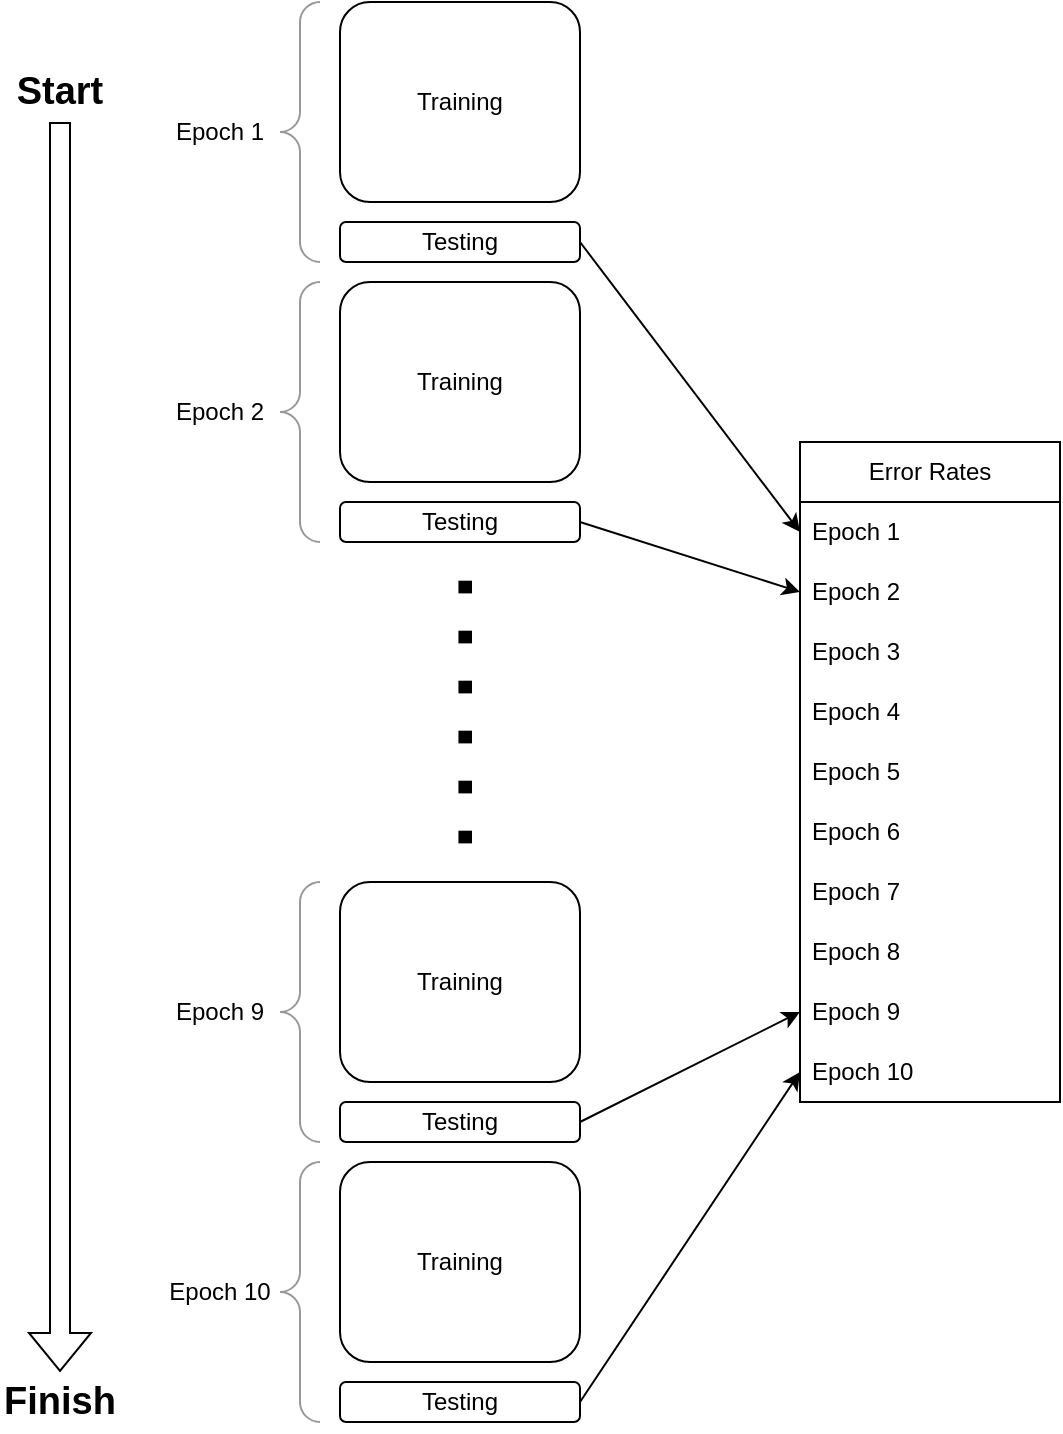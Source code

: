 <mxfile version="26.2.2">
  <diagram name="Page-1" id="ZAPmmlPO3QsdwzORGH0c">
    <mxGraphModel dx="478" dy="659" grid="0" gridSize="10" guides="1" tooltips="1" connect="1" arrows="1" fold="1" page="1" pageScale="1" pageWidth="1100" pageHeight="850" math="0" shadow="0">
      <root>
        <mxCell id="0" />
        <mxCell id="1" parent="0" />
        <mxCell id="-B9MNE3ay_jZBBcZYDVX-1" value="Training" style="rounded=1;whiteSpace=wrap;html=1;" parent="1" vertex="1">
          <mxGeometry x="270" y="120" width="120" height="100" as="geometry" />
        </mxCell>
        <mxCell id="-B9MNE3ay_jZBBcZYDVX-2" value="Testing" style="rounded=1;whiteSpace=wrap;html=1;" parent="1" vertex="1">
          <mxGeometry x="270" y="230" width="120" height="20" as="geometry" />
        </mxCell>
        <mxCell id="-B9MNE3ay_jZBBcZYDVX-3" value="" style="labelPosition=right;align=left;strokeWidth=1;shape=mxgraph.mockup.markup.curlyBrace;html=1;shadow=0;dashed=0;strokeColor=#999999;direction=north;" parent="1" vertex="1">
          <mxGeometry x="240" y="120" width="20" height="130" as="geometry" />
        </mxCell>
        <mxCell id="-B9MNE3ay_jZBBcZYDVX-4" value="Epoch 1" style="text;html=1;align=center;verticalAlign=middle;whiteSpace=wrap;rounded=0;" parent="1" vertex="1">
          <mxGeometry x="180" y="170" width="60" height="30" as="geometry" />
        </mxCell>
        <mxCell id="-B9MNE3ay_jZBBcZYDVX-5" value="" style="endArrow=classic;html=1;rounded=0;exitX=1;exitY=0.5;exitDx=0;exitDy=0;entryX=0;entryY=0.5;entryDx=0;entryDy=0;" parent="1" source="-B9MNE3ay_jZBBcZYDVX-2" target="-B9MNE3ay_jZBBcZYDVX-8" edge="1">
          <mxGeometry width="50" height="50" relative="1" as="geometry">
            <mxPoint x="520" y="360" as="sourcePoint" />
            <mxPoint x="480" y="360" as="targetPoint" />
          </mxGeometry>
        </mxCell>
        <mxCell id="-B9MNE3ay_jZBBcZYDVX-7" value="Error Rates" style="swimlane;fontStyle=0;childLayout=stackLayout;horizontal=1;startSize=30;horizontalStack=0;resizeParent=1;resizeParentMax=0;resizeLast=0;collapsible=1;marginBottom=0;whiteSpace=wrap;html=1;" parent="1" vertex="1">
          <mxGeometry x="500" y="340" width="130" height="330" as="geometry">
            <mxRectangle x="550" y="180" width="100" height="30" as="alternateBounds" />
          </mxGeometry>
        </mxCell>
        <mxCell id="-B9MNE3ay_jZBBcZYDVX-8" value="Epoch 1" style="text;strokeColor=none;fillColor=none;align=left;verticalAlign=middle;spacingLeft=4;spacingRight=4;overflow=hidden;points=[[0,0.5],[1,0.5]];portConstraint=eastwest;rotatable=0;whiteSpace=wrap;html=1;" parent="-B9MNE3ay_jZBBcZYDVX-7" vertex="1">
          <mxGeometry y="30" width="130" height="30" as="geometry" />
        </mxCell>
        <mxCell id="-B9MNE3ay_jZBBcZYDVX-9" value="Epoch 2" style="text;strokeColor=none;fillColor=none;align=left;verticalAlign=middle;spacingLeft=4;spacingRight=4;overflow=hidden;points=[[0,0.5],[1,0.5]];portConstraint=eastwest;rotatable=0;whiteSpace=wrap;html=1;" parent="-B9MNE3ay_jZBBcZYDVX-7" vertex="1">
          <mxGeometry y="60" width="130" height="30" as="geometry" />
        </mxCell>
        <mxCell id="-B9MNE3ay_jZBBcZYDVX-12" value="Epoch 3" style="text;strokeColor=none;fillColor=none;align=left;verticalAlign=middle;spacingLeft=4;spacingRight=4;overflow=hidden;points=[[0,0.5],[1,0.5]];portConstraint=eastwest;rotatable=0;whiteSpace=wrap;html=1;" parent="-B9MNE3ay_jZBBcZYDVX-7" vertex="1">
          <mxGeometry y="90" width="130" height="30" as="geometry" />
        </mxCell>
        <mxCell id="-B9MNE3ay_jZBBcZYDVX-14" value="Epoch 4" style="text;strokeColor=none;fillColor=none;align=left;verticalAlign=middle;spacingLeft=4;spacingRight=4;overflow=hidden;points=[[0,0.5],[1,0.5]];portConstraint=eastwest;rotatable=0;whiteSpace=wrap;html=1;" parent="-B9MNE3ay_jZBBcZYDVX-7" vertex="1">
          <mxGeometry y="120" width="130" height="30" as="geometry" />
        </mxCell>
        <mxCell id="-B9MNE3ay_jZBBcZYDVX-16" value="Epoch 5" style="text;strokeColor=none;fillColor=none;align=left;verticalAlign=middle;spacingLeft=4;spacingRight=4;overflow=hidden;points=[[0,0.5],[1,0.5]];portConstraint=eastwest;rotatable=0;whiteSpace=wrap;html=1;" parent="-B9MNE3ay_jZBBcZYDVX-7" vertex="1">
          <mxGeometry y="150" width="130" height="30" as="geometry" />
        </mxCell>
        <mxCell id="-B9MNE3ay_jZBBcZYDVX-15" value="Epoch 6" style="text;strokeColor=none;fillColor=none;align=left;verticalAlign=middle;spacingLeft=4;spacingRight=4;overflow=hidden;points=[[0,0.5],[1,0.5]];portConstraint=eastwest;rotatable=0;whiteSpace=wrap;html=1;" parent="-B9MNE3ay_jZBBcZYDVX-7" vertex="1">
          <mxGeometry y="180" width="130" height="30" as="geometry" />
        </mxCell>
        <mxCell id="-B9MNE3ay_jZBBcZYDVX-13" value="Epoch 7" style="text;strokeColor=none;fillColor=none;align=left;verticalAlign=middle;spacingLeft=4;spacingRight=4;overflow=hidden;points=[[0,0.5],[1,0.5]];portConstraint=eastwest;rotatable=0;whiteSpace=wrap;html=1;" parent="-B9MNE3ay_jZBBcZYDVX-7" vertex="1">
          <mxGeometry y="210" width="130" height="30" as="geometry" />
        </mxCell>
        <mxCell id="-B9MNE3ay_jZBBcZYDVX-11" value="Epoch 8" style="text;strokeColor=none;fillColor=none;align=left;verticalAlign=middle;spacingLeft=4;spacingRight=4;overflow=hidden;points=[[0,0.5],[1,0.5]];portConstraint=eastwest;rotatable=0;whiteSpace=wrap;html=1;" parent="-B9MNE3ay_jZBBcZYDVX-7" vertex="1">
          <mxGeometry y="240" width="130" height="30" as="geometry" />
        </mxCell>
        <mxCell id="-B9MNE3ay_jZBBcZYDVX-10" value="Epoch 9" style="text;strokeColor=none;fillColor=none;align=left;verticalAlign=middle;spacingLeft=4;spacingRight=4;overflow=hidden;points=[[0,0.5],[1,0.5]];portConstraint=eastwest;rotatable=0;whiteSpace=wrap;html=1;" parent="-B9MNE3ay_jZBBcZYDVX-7" vertex="1">
          <mxGeometry y="270" width="130" height="30" as="geometry" />
        </mxCell>
        <mxCell id="-B9MNE3ay_jZBBcZYDVX-17" value="Epoch 10" style="text;strokeColor=none;fillColor=none;align=left;verticalAlign=middle;spacingLeft=4;spacingRight=4;overflow=hidden;points=[[0,0.5],[1,0.5]];portConstraint=eastwest;rotatable=0;whiteSpace=wrap;html=1;" parent="-B9MNE3ay_jZBBcZYDVX-7" vertex="1">
          <mxGeometry y="300" width="130" height="30" as="geometry" />
        </mxCell>
        <mxCell id="-B9MNE3ay_jZBBcZYDVX-18" value="Training" style="rounded=1;whiteSpace=wrap;html=1;" parent="1" vertex="1">
          <mxGeometry x="270" y="260" width="120" height="100" as="geometry" />
        </mxCell>
        <mxCell id="-B9MNE3ay_jZBBcZYDVX-19" value="Testing" style="rounded=1;whiteSpace=wrap;html=1;" parent="1" vertex="1">
          <mxGeometry x="270" y="370" width="120" height="20" as="geometry" />
        </mxCell>
        <mxCell id="-B9MNE3ay_jZBBcZYDVX-20" value="" style="labelPosition=right;align=left;strokeWidth=1;shape=mxgraph.mockup.markup.curlyBrace;html=1;shadow=0;dashed=0;strokeColor=#999999;direction=north;" parent="1" vertex="1">
          <mxGeometry x="240" y="260" width="20" height="130" as="geometry" />
        </mxCell>
        <mxCell id="-B9MNE3ay_jZBBcZYDVX-21" value="Epoch 2" style="text;html=1;align=center;verticalAlign=middle;whiteSpace=wrap;rounded=0;" parent="1" vertex="1">
          <mxGeometry x="180" y="310" width="60" height="30" as="geometry" />
        </mxCell>
        <mxCell id="-B9MNE3ay_jZBBcZYDVX-22" value="" style="endArrow=classic;html=1;rounded=0;exitX=1;exitY=0.5;exitDx=0;exitDy=0;entryX=0;entryY=0.5;entryDx=0;entryDy=0;" parent="1" source="-B9MNE3ay_jZBBcZYDVX-19" target="-B9MNE3ay_jZBBcZYDVX-9" edge="1">
          <mxGeometry width="50" height="50" relative="1" as="geometry">
            <mxPoint x="520" y="500" as="sourcePoint" />
            <mxPoint x="480" y="500" as="targetPoint" />
          </mxGeometry>
        </mxCell>
        <mxCell id="-B9MNE3ay_jZBBcZYDVX-24" value="&lt;b&gt;&lt;font style=&quot;font-size: 45px;&quot;&gt;. . . . . .&lt;/font&gt;&lt;/b&gt;" style="text;html=1;align=center;verticalAlign=middle;whiteSpace=wrap;rounded=0;rotation=-90;" parent="1" vertex="1">
          <mxGeometry x="240" y="460" width="160" height="30" as="geometry" />
        </mxCell>
        <mxCell id="-B9MNE3ay_jZBBcZYDVX-25" value="Training" style="rounded=1;whiteSpace=wrap;html=1;" parent="1" vertex="1">
          <mxGeometry x="270" y="560" width="120" height="100" as="geometry" />
        </mxCell>
        <mxCell id="-B9MNE3ay_jZBBcZYDVX-26" value="Testing" style="rounded=1;whiteSpace=wrap;html=1;" parent="1" vertex="1">
          <mxGeometry x="270" y="670" width="120" height="20" as="geometry" />
        </mxCell>
        <mxCell id="-B9MNE3ay_jZBBcZYDVX-27" value="" style="labelPosition=right;align=left;strokeWidth=1;shape=mxgraph.mockup.markup.curlyBrace;html=1;shadow=0;dashed=0;strokeColor=#999999;direction=north;" parent="1" vertex="1">
          <mxGeometry x="240" y="560" width="20" height="130" as="geometry" />
        </mxCell>
        <mxCell id="-B9MNE3ay_jZBBcZYDVX-28" value="Epoch 9" style="text;html=1;align=center;verticalAlign=middle;whiteSpace=wrap;rounded=0;" parent="1" vertex="1">
          <mxGeometry x="180" y="610" width="60" height="30" as="geometry" />
        </mxCell>
        <mxCell id="-B9MNE3ay_jZBBcZYDVX-29" value="Training" style="rounded=1;whiteSpace=wrap;html=1;" parent="1" vertex="1">
          <mxGeometry x="270" y="700" width="120" height="100" as="geometry" />
        </mxCell>
        <mxCell id="-B9MNE3ay_jZBBcZYDVX-30" value="Testing" style="rounded=1;whiteSpace=wrap;html=1;" parent="1" vertex="1">
          <mxGeometry x="270" y="810" width="120" height="20" as="geometry" />
        </mxCell>
        <mxCell id="-B9MNE3ay_jZBBcZYDVX-31" value="" style="labelPosition=right;align=left;strokeWidth=1;shape=mxgraph.mockup.markup.curlyBrace;html=1;shadow=0;dashed=0;strokeColor=#999999;direction=north;" parent="1" vertex="1">
          <mxGeometry x="240" y="700" width="20" height="130" as="geometry" />
        </mxCell>
        <mxCell id="-B9MNE3ay_jZBBcZYDVX-32" value="Epoch 10" style="text;html=1;align=center;verticalAlign=middle;whiteSpace=wrap;rounded=0;" parent="1" vertex="1">
          <mxGeometry x="180" y="750" width="60" height="30" as="geometry" />
        </mxCell>
        <mxCell id="-B9MNE3ay_jZBBcZYDVX-33" value="" style="endArrow=classic;html=1;rounded=0;exitX=1;exitY=0.5;exitDx=0;exitDy=0;entryX=0;entryY=0.5;entryDx=0;entryDy=0;" parent="1" source="-B9MNE3ay_jZBBcZYDVX-26" target="-B9MNE3ay_jZBBcZYDVX-10" edge="1">
          <mxGeometry width="50" height="50" relative="1" as="geometry">
            <mxPoint x="400" y="390" as="sourcePoint" />
            <mxPoint x="480" y="435" as="targetPoint" />
          </mxGeometry>
        </mxCell>
        <mxCell id="-B9MNE3ay_jZBBcZYDVX-34" value="" style="endArrow=classic;html=1;rounded=0;exitX=1;exitY=0.5;exitDx=0;exitDy=0;entryX=0;entryY=0.5;entryDx=0;entryDy=0;" parent="1" source="-B9MNE3ay_jZBBcZYDVX-30" target="-B9MNE3ay_jZBBcZYDVX-17" edge="1">
          <mxGeometry width="50" height="50" relative="1" as="geometry">
            <mxPoint x="410" y="400" as="sourcePoint" />
            <mxPoint x="490" y="445" as="targetPoint" />
          </mxGeometry>
        </mxCell>
        <mxCell id="-B9MNE3ay_jZBBcZYDVX-36" value="" style="shape=flexArrow;endArrow=classic;html=1;rounded=0;" parent="1" target="-B9MNE3ay_jZBBcZYDVX-37" edge="1">
          <mxGeometry width="50" height="50" relative="1" as="geometry">
            <mxPoint x="130" y="180" as="sourcePoint" />
            <mxPoint x="130" y="820" as="targetPoint" />
          </mxGeometry>
        </mxCell>
        <mxCell id="-B9MNE3ay_jZBBcZYDVX-37" value="&lt;b&gt;&lt;font style=&quot;font-size: 19px;&quot;&gt;Finish&lt;/font&gt;&lt;/b&gt;" style="text;html=1;align=center;verticalAlign=middle;whiteSpace=wrap;rounded=0;" parent="1" vertex="1">
          <mxGeometry x="100" y="805" width="60" height="30" as="geometry" />
        </mxCell>
        <mxCell id="-B9MNE3ay_jZBBcZYDVX-38" value="&lt;b&gt;&lt;font style=&quot;font-size: 19px;&quot;&gt;Start&lt;/font&gt;&lt;/b&gt;" style="text;html=1;align=center;verticalAlign=middle;whiteSpace=wrap;rounded=0;" parent="1" vertex="1">
          <mxGeometry x="100" y="150" width="60" height="30" as="geometry" />
        </mxCell>
      </root>
    </mxGraphModel>
  </diagram>
</mxfile>
